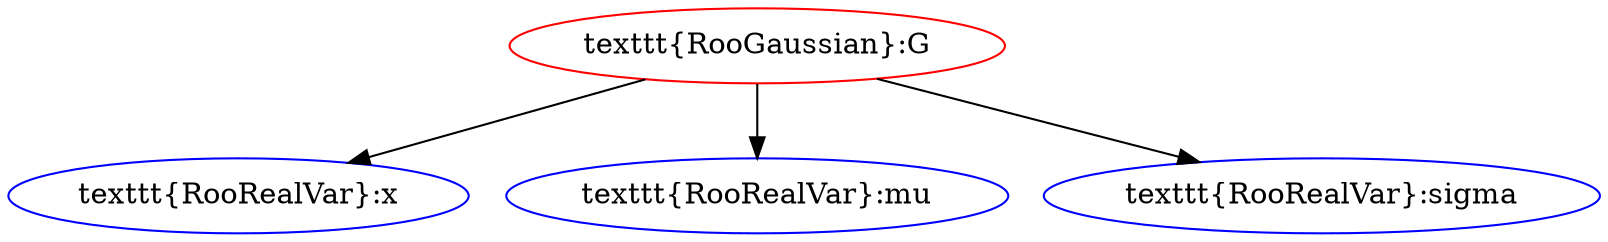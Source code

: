 digraph G{
"G" [ color=red, label="\texttt{RooGaussian}:G"];
"x" [ color=blue, label="\texttt{RooRealVar}:x"];
"mu" [ color=blue, label="\texttt{RooRealVar}:mu"];
"sigma" [ color=blue, label="\texttt{RooRealVar}:sigma"];
"G" -> "x";
"G" -> "mu";
"G" -> "sigma";
}
